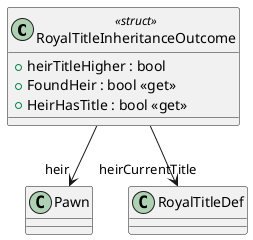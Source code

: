 @startuml
class RoyalTitleInheritanceOutcome <<struct>> {
    + heirTitleHigher : bool
    + FoundHeir : bool <<get>>
    + HeirHasTitle : bool <<get>>
}
RoyalTitleInheritanceOutcome --> "heir" Pawn
RoyalTitleInheritanceOutcome --> "heirCurrentTitle" RoyalTitleDef
@enduml
